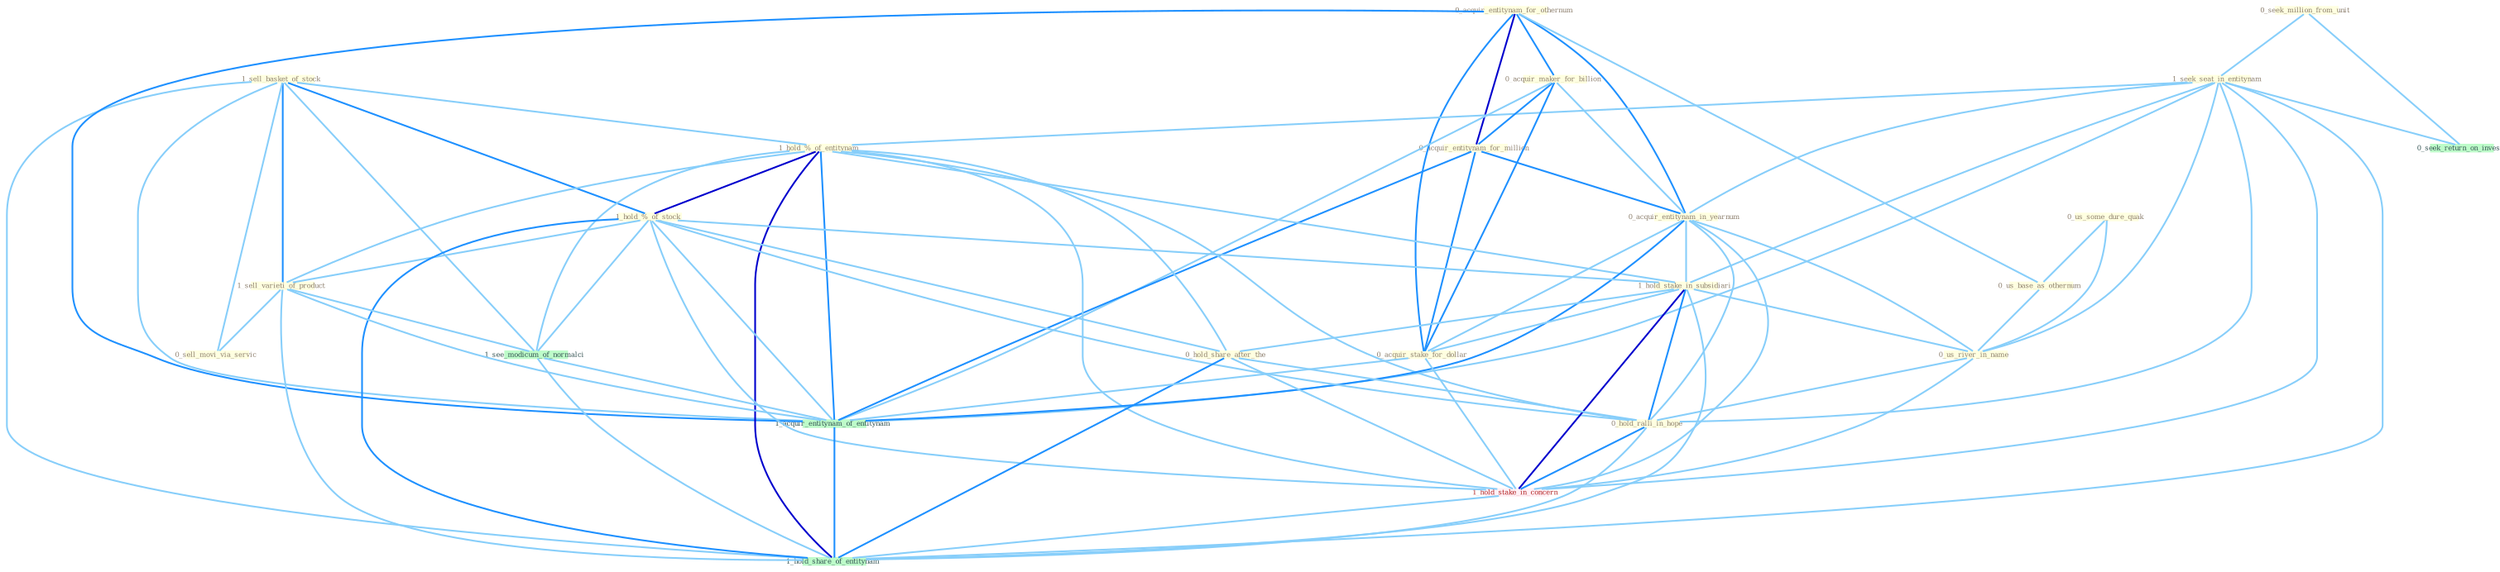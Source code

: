 Graph G{ 
    node
    [shape=polygon,style=filled,width=.5,height=.06,color="#BDFCC9",fixedsize=true,fontsize=4,
    fontcolor="#2f4f4f"];
    {node
    [color="#ffffe0", fontcolor="#8b7d6b"] "0_seek_million_from_unit " "1_sell_basket_of_stock " "0_acquir_entitynam_for_othernum " "1_seek_seat_in_entitynam " "0_acquir_maker_for_billion " "0_acquir_entitynam_for_million " "1_hold_%_of_entitynam " "0_acquir_entitynam_in_yearnum " "0_us_some_dure_quak " "1_hold_%_of_stock " "1_sell_varieti_of_product " "0_sell_movi_via_servic " "0_us_base_as_othernum " "1_hold_stake_in_subsidiari " "0_hold_share_after_the " "0_us_river_in_name " "0_acquir_stake_for_dollar " "0_hold_ralli_in_hope "}
{node [color="#fff0f5", fontcolor="#b22222"] "1_hold_stake_in_concern "}
edge [color="#B0E2FF"];

	"0_seek_million_from_unit " -- "1_seek_seat_in_entitynam " [w="1", color="#87cefa" ];
	"0_seek_million_from_unit " -- "0_seek_return_on_invest " [w="1", color="#87cefa" ];
	"1_sell_basket_of_stock " -- "1_hold_%_of_entitynam " [w="1", color="#87cefa" ];
	"1_sell_basket_of_stock " -- "1_hold_%_of_stock " [w="2", color="#1e90ff" , len=0.8];
	"1_sell_basket_of_stock " -- "1_sell_varieti_of_product " [w="2", color="#1e90ff" , len=0.8];
	"1_sell_basket_of_stock " -- "0_sell_movi_via_servic " [w="1", color="#87cefa" ];
	"1_sell_basket_of_stock " -- "1_see_modicum_of_normalci " [w="1", color="#87cefa" ];
	"1_sell_basket_of_stock " -- "1_acquir_entitynam_of_entitynam " [w="1", color="#87cefa" ];
	"1_sell_basket_of_stock " -- "1_hold_share_of_entitynam " [w="1", color="#87cefa" ];
	"0_acquir_entitynam_for_othernum " -- "0_acquir_maker_for_billion " [w="2", color="#1e90ff" , len=0.8];
	"0_acquir_entitynam_for_othernum " -- "0_acquir_entitynam_for_million " [w="3", color="#0000cd" , len=0.6];
	"0_acquir_entitynam_for_othernum " -- "0_acquir_entitynam_in_yearnum " [w="2", color="#1e90ff" , len=0.8];
	"0_acquir_entitynam_for_othernum " -- "0_us_base_as_othernum " [w="1", color="#87cefa" ];
	"0_acquir_entitynam_for_othernum " -- "0_acquir_stake_for_dollar " [w="2", color="#1e90ff" , len=0.8];
	"0_acquir_entitynam_for_othernum " -- "1_acquir_entitynam_of_entitynam " [w="2", color="#1e90ff" , len=0.8];
	"1_seek_seat_in_entitynam " -- "1_hold_%_of_entitynam " [w="1", color="#87cefa" ];
	"1_seek_seat_in_entitynam " -- "0_acquir_entitynam_in_yearnum " [w="1", color="#87cefa" ];
	"1_seek_seat_in_entitynam " -- "1_hold_stake_in_subsidiari " [w="1", color="#87cefa" ];
	"1_seek_seat_in_entitynam " -- "0_us_river_in_name " [w="1", color="#87cefa" ];
	"1_seek_seat_in_entitynam " -- "0_hold_ralli_in_hope " [w="1", color="#87cefa" ];
	"1_seek_seat_in_entitynam " -- "1_hold_stake_in_concern " [w="1", color="#87cefa" ];
	"1_seek_seat_in_entitynam " -- "0_seek_return_on_invest " [w="1", color="#87cefa" ];
	"1_seek_seat_in_entitynam " -- "1_acquir_entitynam_of_entitynam " [w="1", color="#87cefa" ];
	"1_seek_seat_in_entitynam " -- "1_hold_share_of_entitynam " [w="1", color="#87cefa" ];
	"0_acquir_maker_for_billion " -- "0_acquir_entitynam_for_million " [w="2", color="#1e90ff" , len=0.8];
	"0_acquir_maker_for_billion " -- "0_acquir_entitynam_in_yearnum " [w="1", color="#87cefa" ];
	"0_acquir_maker_for_billion " -- "0_acquir_stake_for_dollar " [w="2", color="#1e90ff" , len=0.8];
	"0_acquir_maker_for_billion " -- "1_acquir_entitynam_of_entitynam " [w="1", color="#87cefa" ];
	"0_acquir_entitynam_for_million " -- "0_acquir_entitynam_in_yearnum " [w="2", color="#1e90ff" , len=0.8];
	"0_acquir_entitynam_for_million " -- "0_acquir_stake_for_dollar " [w="2", color="#1e90ff" , len=0.8];
	"0_acquir_entitynam_for_million " -- "1_acquir_entitynam_of_entitynam " [w="2", color="#1e90ff" , len=0.8];
	"1_hold_%_of_entitynam " -- "1_hold_%_of_stock " [w="3", color="#0000cd" , len=0.6];
	"1_hold_%_of_entitynam " -- "1_sell_varieti_of_product " [w="1", color="#87cefa" ];
	"1_hold_%_of_entitynam " -- "1_hold_stake_in_subsidiari " [w="1", color="#87cefa" ];
	"1_hold_%_of_entitynam " -- "0_hold_share_after_the " [w="1", color="#87cefa" ];
	"1_hold_%_of_entitynam " -- "0_hold_ralli_in_hope " [w="1", color="#87cefa" ];
	"1_hold_%_of_entitynam " -- "1_hold_stake_in_concern " [w="1", color="#87cefa" ];
	"1_hold_%_of_entitynam " -- "1_see_modicum_of_normalci " [w="1", color="#87cefa" ];
	"1_hold_%_of_entitynam " -- "1_acquir_entitynam_of_entitynam " [w="2", color="#1e90ff" , len=0.8];
	"1_hold_%_of_entitynam " -- "1_hold_share_of_entitynam " [w="3", color="#0000cd" , len=0.6];
	"0_acquir_entitynam_in_yearnum " -- "1_hold_stake_in_subsidiari " [w="1", color="#87cefa" ];
	"0_acquir_entitynam_in_yearnum " -- "0_us_river_in_name " [w="1", color="#87cefa" ];
	"0_acquir_entitynam_in_yearnum " -- "0_acquir_stake_for_dollar " [w="1", color="#87cefa" ];
	"0_acquir_entitynam_in_yearnum " -- "0_hold_ralli_in_hope " [w="1", color="#87cefa" ];
	"0_acquir_entitynam_in_yearnum " -- "1_hold_stake_in_concern " [w="1", color="#87cefa" ];
	"0_acquir_entitynam_in_yearnum " -- "1_acquir_entitynam_of_entitynam " [w="2", color="#1e90ff" , len=0.8];
	"0_us_some_dure_quak " -- "0_us_base_as_othernum " [w="1", color="#87cefa" ];
	"0_us_some_dure_quak " -- "0_us_river_in_name " [w="1", color="#87cefa" ];
	"1_hold_%_of_stock " -- "1_sell_varieti_of_product " [w="1", color="#87cefa" ];
	"1_hold_%_of_stock " -- "1_hold_stake_in_subsidiari " [w="1", color="#87cefa" ];
	"1_hold_%_of_stock " -- "0_hold_share_after_the " [w="1", color="#87cefa" ];
	"1_hold_%_of_stock " -- "0_hold_ralli_in_hope " [w="1", color="#87cefa" ];
	"1_hold_%_of_stock " -- "1_hold_stake_in_concern " [w="1", color="#87cefa" ];
	"1_hold_%_of_stock " -- "1_see_modicum_of_normalci " [w="1", color="#87cefa" ];
	"1_hold_%_of_stock " -- "1_acquir_entitynam_of_entitynam " [w="1", color="#87cefa" ];
	"1_hold_%_of_stock " -- "1_hold_share_of_entitynam " [w="2", color="#1e90ff" , len=0.8];
	"1_sell_varieti_of_product " -- "0_sell_movi_via_servic " [w="1", color="#87cefa" ];
	"1_sell_varieti_of_product " -- "1_see_modicum_of_normalci " [w="1", color="#87cefa" ];
	"1_sell_varieti_of_product " -- "1_acquir_entitynam_of_entitynam " [w="1", color="#87cefa" ];
	"1_sell_varieti_of_product " -- "1_hold_share_of_entitynam " [w="1", color="#87cefa" ];
	"0_us_base_as_othernum " -- "0_us_river_in_name " [w="1", color="#87cefa" ];
	"1_hold_stake_in_subsidiari " -- "0_hold_share_after_the " [w="1", color="#87cefa" ];
	"1_hold_stake_in_subsidiari " -- "0_us_river_in_name " [w="1", color="#87cefa" ];
	"1_hold_stake_in_subsidiari " -- "0_acquir_stake_for_dollar " [w="1", color="#87cefa" ];
	"1_hold_stake_in_subsidiari " -- "0_hold_ralli_in_hope " [w="2", color="#1e90ff" , len=0.8];
	"1_hold_stake_in_subsidiari " -- "1_hold_stake_in_concern " [w="3", color="#0000cd" , len=0.6];
	"1_hold_stake_in_subsidiari " -- "1_hold_share_of_entitynam " [w="1", color="#87cefa" ];
	"0_hold_share_after_the " -- "0_hold_ralli_in_hope " [w="1", color="#87cefa" ];
	"0_hold_share_after_the " -- "1_hold_stake_in_concern " [w="1", color="#87cefa" ];
	"0_hold_share_after_the " -- "1_hold_share_of_entitynam " [w="2", color="#1e90ff" , len=0.8];
	"0_us_river_in_name " -- "0_hold_ralli_in_hope " [w="1", color="#87cefa" ];
	"0_us_river_in_name " -- "1_hold_stake_in_concern " [w="1", color="#87cefa" ];
	"0_acquir_stake_for_dollar " -- "1_hold_stake_in_concern " [w="1", color="#87cefa" ];
	"0_acquir_stake_for_dollar " -- "1_acquir_entitynam_of_entitynam " [w="1", color="#87cefa" ];
	"0_hold_ralli_in_hope " -- "1_hold_stake_in_concern " [w="2", color="#1e90ff" , len=0.8];
	"0_hold_ralli_in_hope " -- "1_hold_share_of_entitynam " [w="1", color="#87cefa" ];
	"1_hold_stake_in_concern " -- "1_hold_share_of_entitynam " [w="1", color="#87cefa" ];
	"1_see_modicum_of_normalci " -- "1_acquir_entitynam_of_entitynam " [w="1", color="#87cefa" ];
	"1_see_modicum_of_normalci " -- "1_hold_share_of_entitynam " [w="1", color="#87cefa" ];
	"1_acquir_entitynam_of_entitynam " -- "1_hold_share_of_entitynam " [w="2", color="#1e90ff" , len=0.8];
}